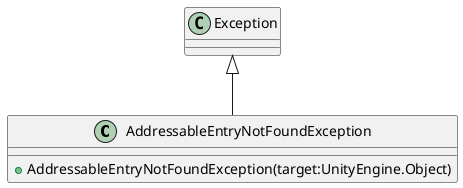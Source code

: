 @startuml
class AddressableEntryNotFoundException {
    + AddressableEntryNotFoundException(target:UnityEngine.Object)
}
Exception <|-- AddressableEntryNotFoundException
@enduml
